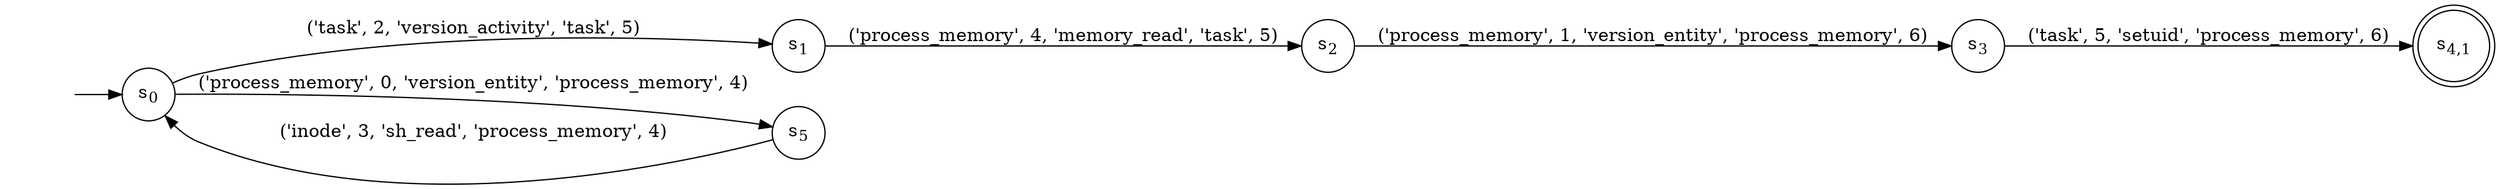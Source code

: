digraph DFA {
    rankdir = LR;
    I [style = invis];
    I -> S0;
    S0 [label = <s<sub>0</sub>>, shape = circle];
    S1 [label = <s<sub>1</sub>>, shape = circle];
    S2 [label = <s<sub>2</sub>>, shape = circle];
    S3 [label = <s<sub>3</sub>>, shape = circle];
    S4 [label = <s<sub>4,1</sub>>, shape = circle, peripheries = 2];
    S3 -> S4 [label = "('task', 5, 'setuid', 'process_memory', 6)"];
    S2 -> S3 [label = "('process_memory', 1, 'version_entity', 'process_memory', 6)"];
    S1 -> S2 [label = "('process_memory', 4, 'memory_read', 'task', 5)"];
    S0 -> S1 [label = "('task', 2, 'version_activity', 'task', 5)"];
    S5 [label = <s<sub>5</sub>>, shape = circle];
    S5 -> S0 [label = "('inode', 3, 'sh_read', 'process_memory', 4)"];
    S0 -> S5 [label = "('process_memory', 0, 'version_entity', 'process_memory', 4)"];
}

